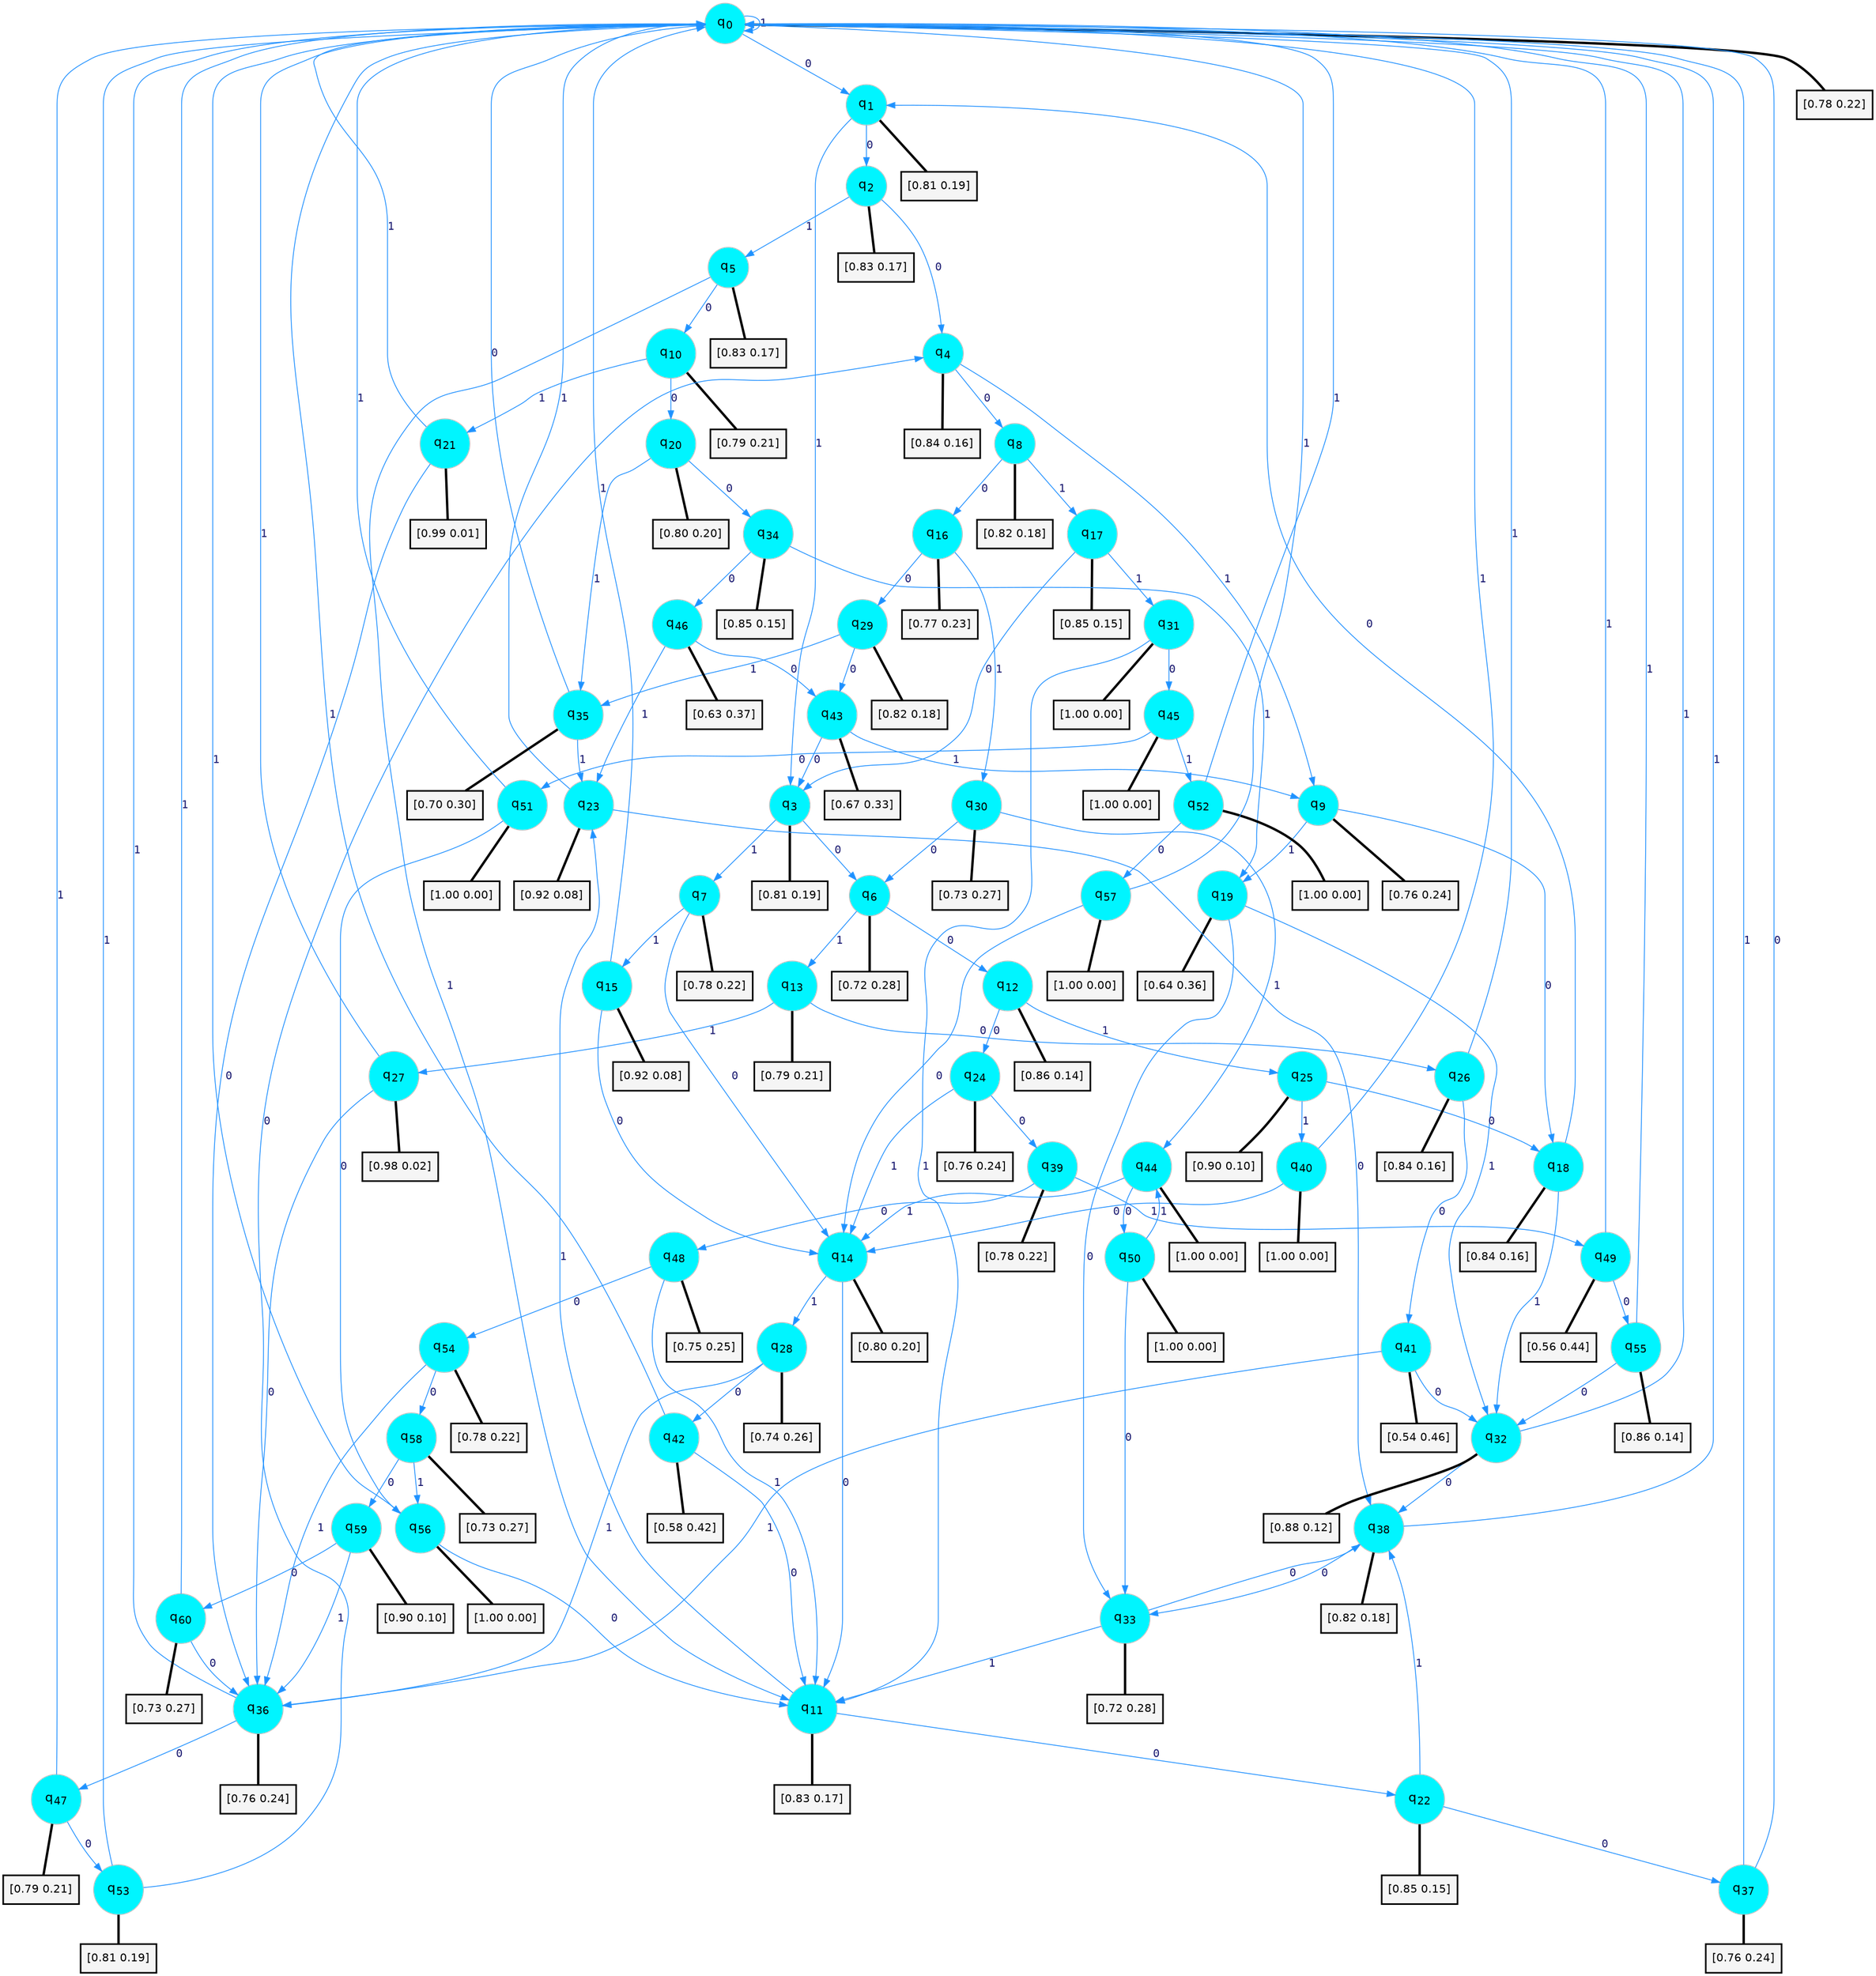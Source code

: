 digraph G {
graph [
bgcolor=transparent, dpi=300, rankdir=TD, size="40,25"];
node [
color=gray, fillcolor=turquoise1, fontcolor=black, fontname=Helvetica, fontsize=16, fontweight=bold, shape=circle, style=filled];
edge [
arrowsize=1, color=dodgerblue1, fontcolor=midnightblue, fontname=courier, fontweight=bold, penwidth=1, style=solid, weight=20];
0[label=<q<SUB>0</SUB>>];
1[label=<q<SUB>1</SUB>>];
2[label=<q<SUB>2</SUB>>];
3[label=<q<SUB>3</SUB>>];
4[label=<q<SUB>4</SUB>>];
5[label=<q<SUB>5</SUB>>];
6[label=<q<SUB>6</SUB>>];
7[label=<q<SUB>7</SUB>>];
8[label=<q<SUB>8</SUB>>];
9[label=<q<SUB>9</SUB>>];
10[label=<q<SUB>10</SUB>>];
11[label=<q<SUB>11</SUB>>];
12[label=<q<SUB>12</SUB>>];
13[label=<q<SUB>13</SUB>>];
14[label=<q<SUB>14</SUB>>];
15[label=<q<SUB>15</SUB>>];
16[label=<q<SUB>16</SUB>>];
17[label=<q<SUB>17</SUB>>];
18[label=<q<SUB>18</SUB>>];
19[label=<q<SUB>19</SUB>>];
20[label=<q<SUB>20</SUB>>];
21[label=<q<SUB>21</SUB>>];
22[label=<q<SUB>22</SUB>>];
23[label=<q<SUB>23</SUB>>];
24[label=<q<SUB>24</SUB>>];
25[label=<q<SUB>25</SUB>>];
26[label=<q<SUB>26</SUB>>];
27[label=<q<SUB>27</SUB>>];
28[label=<q<SUB>28</SUB>>];
29[label=<q<SUB>29</SUB>>];
30[label=<q<SUB>30</SUB>>];
31[label=<q<SUB>31</SUB>>];
32[label=<q<SUB>32</SUB>>];
33[label=<q<SUB>33</SUB>>];
34[label=<q<SUB>34</SUB>>];
35[label=<q<SUB>35</SUB>>];
36[label=<q<SUB>36</SUB>>];
37[label=<q<SUB>37</SUB>>];
38[label=<q<SUB>38</SUB>>];
39[label=<q<SUB>39</SUB>>];
40[label=<q<SUB>40</SUB>>];
41[label=<q<SUB>41</SUB>>];
42[label=<q<SUB>42</SUB>>];
43[label=<q<SUB>43</SUB>>];
44[label=<q<SUB>44</SUB>>];
45[label=<q<SUB>45</SUB>>];
46[label=<q<SUB>46</SUB>>];
47[label=<q<SUB>47</SUB>>];
48[label=<q<SUB>48</SUB>>];
49[label=<q<SUB>49</SUB>>];
50[label=<q<SUB>50</SUB>>];
51[label=<q<SUB>51</SUB>>];
52[label=<q<SUB>52</SUB>>];
53[label=<q<SUB>53</SUB>>];
54[label=<q<SUB>54</SUB>>];
55[label=<q<SUB>55</SUB>>];
56[label=<q<SUB>56</SUB>>];
57[label=<q<SUB>57</SUB>>];
58[label=<q<SUB>58</SUB>>];
59[label=<q<SUB>59</SUB>>];
60[label=<q<SUB>60</SUB>>];
61[label="[0.78 0.22]", shape=box,fontcolor=black, fontname=Helvetica, fontsize=14, penwidth=2, fillcolor=whitesmoke,color=black];
62[label="[0.81 0.19]", shape=box,fontcolor=black, fontname=Helvetica, fontsize=14, penwidth=2, fillcolor=whitesmoke,color=black];
63[label="[0.83 0.17]", shape=box,fontcolor=black, fontname=Helvetica, fontsize=14, penwidth=2, fillcolor=whitesmoke,color=black];
64[label="[0.81 0.19]", shape=box,fontcolor=black, fontname=Helvetica, fontsize=14, penwidth=2, fillcolor=whitesmoke,color=black];
65[label="[0.84 0.16]", shape=box,fontcolor=black, fontname=Helvetica, fontsize=14, penwidth=2, fillcolor=whitesmoke,color=black];
66[label="[0.83 0.17]", shape=box,fontcolor=black, fontname=Helvetica, fontsize=14, penwidth=2, fillcolor=whitesmoke,color=black];
67[label="[0.72 0.28]", shape=box,fontcolor=black, fontname=Helvetica, fontsize=14, penwidth=2, fillcolor=whitesmoke,color=black];
68[label="[0.78 0.22]", shape=box,fontcolor=black, fontname=Helvetica, fontsize=14, penwidth=2, fillcolor=whitesmoke,color=black];
69[label="[0.82 0.18]", shape=box,fontcolor=black, fontname=Helvetica, fontsize=14, penwidth=2, fillcolor=whitesmoke,color=black];
70[label="[0.76 0.24]", shape=box,fontcolor=black, fontname=Helvetica, fontsize=14, penwidth=2, fillcolor=whitesmoke,color=black];
71[label="[0.79 0.21]", shape=box,fontcolor=black, fontname=Helvetica, fontsize=14, penwidth=2, fillcolor=whitesmoke,color=black];
72[label="[0.83 0.17]", shape=box,fontcolor=black, fontname=Helvetica, fontsize=14, penwidth=2, fillcolor=whitesmoke,color=black];
73[label="[0.86 0.14]", shape=box,fontcolor=black, fontname=Helvetica, fontsize=14, penwidth=2, fillcolor=whitesmoke,color=black];
74[label="[0.79 0.21]", shape=box,fontcolor=black, fontname=Helvetica, fontsize=14, penwidth=2, fillcolor=whitesmoke,color=black];
75[label="[0.80 0.20]", shape=box,fontcolor=black, fontname=Helvetica, fontsize=14, penwidth=2, fillcolor=whitesmoke,color=black];
76[label="[0.92 0.08]", shape=box,fontcolor=black, fontname=Helvetica, fontsize=14, penwidth=2, fillcolor=whitesmoke,color=black];
77[label="[0.77 0.23]", shape=box,fontcolor=black, fontname=Helvetica, fontsize=14, penwidth=2, fillcolor=whitesmoke,color=black];
78[label="[0.85 0.15]", shape=box,fontcolor=black, fontname=Helvetica, fontsize=14, penwidth=2, fillcolor=whitesmoke,color=black];
79[label="[0.84 0.16]", shape=box,fontcolor=black, fontname=Helvetica, fontsize=14, penwidth=2, fillcolor=whitesmoke,color=black];
80[label="[0.64 0.36]", shape=box,fontcolor=black, fontname=Helvetica, fontsize=14, penwidth=2, fillcolor=whitesmoke,color=black];
81[label="[0.80 0.20]", shape=box,fontcolor=black, fontname=Helvetica, fontsize=14, penwidth=2, fillcolor=whitesmoke,color=black];
82[label="[0.99 0.01]", shape=box,fontcolor=black, fontname=Helvetica, fontsize=14, penwidth=2, fillcolor=whitesmoke,color=black];
83[label="[0.85 0.15]", shape=box,fontcolor=black, fontname=Helvetica, fontsize=14, penwidth=2, fillcolor=whitesmoke,color=black];
84[label="[0.92 0.08]", shape=box,fontcolor=black, fontname=Helvetica, fontsize=14, penwidth=2, fillcolor=whitesmoke,color=black];
85[label="[0.76 0.24]", shape=box,fontcolor=black, fontname=Helvetica, fontsize=14, penwidth=2, fillcolor=whitesmoke,color=black];
86[label="[0.90 0.10]", shape=box,fontcolor=black, fontname=Helvetica, fontsize=14, penwidth=2, fillcolor=whitesmoke,color=black];
87[label="[0.84 0.16]", shape=box,fontcolor=black, fontname=Helvetica, fontsize=14, penwidth=2, fillcolor=whitesmoke,color=black];
88[label="[0.98 0.02]", shape=box,fontcolor=black, fontname=Helvetica, fontsize=14, penwidth=2, fillcolor=whitesmoke,color=black];
89[label="[0.74 0.26]", shape=box,fontcolor=black, fontname=Helvetica, fontsize=14, penwidth=2, fillcolor=whitesmoke,color=black];
90[label="[0.82 0.18]", shape=box,fontcolor=black, fontname=Helvetica, fontsize=14, penwidth=2, fillcolor=whitesmoke,color=black];
91[label="[0.73 0.27]", shape=box,fontcolor=black, fontname=Helvetica, fontsize=14, penwidth=2, fillcolor=whitesmoke,color=black];
92[label="[1.00 0.00]", shape=box,fontcolor=black, fontname=Helvetica, fontsize=14, penwidth=2, fillcolor=whitesmoke,color=black];
93[label="[0.88 0.12]", shape=box,fontcolor=black, fontname=Helvetica, fontsize=14, penwidth=2, fillcolor=whitesmoke,color=black];
94[label="[0.72 0.28]", shape=box,fontcolor=black, fontname=Helvetica, fontsize=14, penwidth=2, fillcolor=whitesmoke,color=black];
95[label="[0.85 0.15]", shape=box,fontcolor=black, fontname=Helvetica, fontsize=14, penwidth=2, fillcolor=whitesmoke,color=black];
96[label="[0.70 0.30]", shape=box,fontcolor=black, fontname=Helvetica, fontsize=14, penwidth=2, fillcolor=whitesmoke,color=black];
97[label="[0.76 0.24]", shape=box,fontcolor=black, fontname=Helvetica, fontsize=14, penwidth=2, fillcolor=whitesmoke,color=black];
98[label="[0.76 0.24]", shape=box,fontcolor=black, fontname=Helvetica, fontsize=14, penwidth=2, fillcolor=whitesmoke,color=black];
99[label="[0.82 0.18]", shape=box,fontcolor=black, fontname=Helvetica, fontsize=14, penwidth=2, fillcolor=whitesmoke,color=black];
100[label="[0.78 0.22]", shape=box,fontcolor=black, fontname=Helvetica, fontsize=14, penwidth=2, fillcolor=whitesmoke,color=black];
101[label="[1.00 0.00]", shape=box,fontcolor=black, fontname=Helvetica, fontsize=14, penwidth=2, fillcolor=whitesmoke,color=black];
102[label="[0.54 0.46]", shape=box,fontcolor=black, fontname=Helvetica, fontsize=14, penwidth=2, fillcolor=whitesmoke,color=black];
103[label="[0.58 0.42]", shape=box,fontcolor=black, fontname=Helvetica, fontsize=14, penwidth=2, fillcolor=whitesmoke,color=black];
104[label="[0.67 0.33]", shape=box,fontcolor=black, fontname=Helvetica, fontsize=14, penwidth=2, fillcolor=whitesmoke,color=black];
105[label="[1.00 0.00]", shape=box,fontcolor=black, fontname=Helvetica, fontsize=14, penwidth=2, fillcolor=whitesmoke,color=black];
106[label="[1.00 0.00]", shape=box,fontcolor=black, fontname=Helvetica, fontsize=14, penwidth=2, fillcolor=whitesmoke,color=black];
107[label="[0.63 0.37]", shape=box,fontcolor=black, fontname=Helvetica, fontsize=14, penwidth=2, fillcolor=whitesmoke,color=black];
108[label="[0.79 0.21]", shape=box,fontcolor=black, fontname=Helvetica, fontsize=14, penwidth=2, fillcolor=whitesmoke,color=black];
109[label="[0.75 0.25]", shape=box,fontcolor=black, fontname=Helvetica, fontsize=14, penwidth=2, fillcolor=whitesmoke,color=black];
110[label="[0.56 0.44]", shape=box,fontcolor=black, fontname=Helvetica, fontsize=14, penwidth=2, fillcolor=whitesmoke,color=black];
111[label="[1.00 0.00]", shape=box,fontcolor=black, fontname=Helvetica, fontsize=14, penwidth=2, fillcolor=whitesmoke,color=black];
112[label="[1.00 0.00]", shape=box,fontcolor=black, fontname=Helvetica, fontsize=14, penwidth=2, fillcolor=whitesmoke,color=black];
113[label="[1.00 0.00]", shape=box,fontcolor=black, fontname=Helvetica, fontsize=14, penwidth=2, fillcolor=whitesmoke,color=black];
114[label="[0.81 0.19]", shape=box,fontcolor=black, fontname=Helvetica, fontsize=14, penwidth=2, fillcolor=whitesmoke,color=black];
115[label="[0.78 0.22]", shape=box,fontcolor=black, fontname=Helvetica, fontsize=14, penwidth=2, fillcolor=whitesmoke,color=black];
116[label="[0.86 0.14]", shape=box,fontcolor=black, fontname=Helvetica, fontsize=14, penwidth=2, fillcolor=whitesmoke,color=black];
117[label="[1.00 0.00]", shape=box,fontcolor=black, fontname=Helvetica, fontsize=14, penwidth=2, fillcolor=whitesmoke,color=black];
118[label="[1.00 0.00]", shape=box,fontcolor=black, fontname=Helvetica, fontsize=14, penwidth=2, fillcolor=whitesmoke,color=black];
119[label="[0.73 0.27]", shape=box,fontcolor=black, fontname=Helvetica, fontsize=14, penwidth=2, fillcolor=whitesmoke,color=black];
120[label="[0.90 0.10]", shape=box,fontcolor=black, fontname=Helvetica, fontsize=14, penwidth=2, fillcolor=whitesmoke,color=black];
121[label="[0.73 0.27]", shape=box,fontcolor=black, fontname=Helvetica, fontsize=14, penwidth=2, fillcolor=whitesmoke,color=black];
0->1 [label=0];
0->0 [label=1];
0->61 [arrowhead=none, penwidth=3,color=black];
1->2 [label=0];
1->3 [label=1];
1->62 [arrowhead=none, penwidth=3,color=black];
2->4 [label=0];
2->5 [label=1];
2->63 [arrowhead=none, penwidth=3,color=black];
3->6 [label=0];
3->7 [label=1];
3->64 [arrowhead=none, penwidth=3,color=black];
4->8 [label=0];
4->9 [label=1];
4->65 [arrowhead=none, penwidth=3,color=black];
5->10 [label=0];
5->11 [label=1];
5->66 [arrowhead=none, penwidth=3,color=black];
6->12 [label=0];
6->13 [label=1];
6->67 [arrowhead=none, penwidth=3,color=black];
7->14 [label=0];
7->15 [label=1];
7->68 [arrowhead=none, penwidth=3,color=black];
8->16 [label=0];
8->17 [label=1];
8->69 [arrowhead=none, penwidth=3,color=black];
9->18 [label=0];
9->19 [label=1];
9->70 [arrowhead=none, penwidth=3,color=black];
10->20 [label=0];
10->21 [label=1];
10->71 [arrowhead=none, penwidth=3,color=black];
11->22 [label=0];
11->23 [label=1];
11->72 [arrowhead=none, penwidth=3,color=black];
12->24 [label=0];
12->25 [label=1];
12->73 [arrowhead=none, penwidth=3,color=black];
13->26 [label=0];
13->27 [label=1];
13->74 [arrowhead=none, penwidth=3,color=black];
14->11 [label=0];
14->28 [label=1];
14->75 [arrowhead=none, penwidth=3,color=black];
15->14 [label=0];
15->0 [label=1];
15->76 [arrowhead=none, penwidth=3,color=black];
16->29 [label=0];
16->30 [label=1];
16->77 [arrowhead=none, penwidth=3,color=black];
17->3 [label=0];
17->31 [label=1];
17->78 [arrowhead=none, penwidth=3,color=black];
18->1 [label=0];
18->32 [label=1];
18->79 [arrowhead=none, penwidth=3,color=black];
19->33 [label=0];
19->32 [label=1];
19->80 [arrowhead=none, penwidth=3,color=black];
20->34 [label=0];
20->35 [label=1];
20->81 [arrowhead=none, penwidth=3,color=black];
21->36 [label=0];
21->0 [label=1];
21->82 [arrowhead=none, penwidth=3,color=black];
22->37 [label=0];
22->38 [label=1];
22->83 [arrowhead=none, penwidth=3,color=black];
23->38 [label=0];
23->0 [label=1];
23->84 [arrowhead=none, penwidth=3,color=black];
24->39 [label=0];
24->14 [label=1];
24->85 [arrowhead=none, penwidth=3,color=black];
25->18 [label=0];
25->40 [label=1];
25->86 [arrowhead=none, penwidth=3,color=black];
26->41 [label=0];
26->0 [label=1];
26->87 [arrowhead=none, penwidth=3,color=black];
27->36 [label=0];
27->0 [label=1];
27->88 [arrowhead=none, penwidth=3,color=black];
28->42 [label=0];
28->36 [label=1];
28->89 [arrowhead=none, penwidth=3,color=black];
29->43 [label=0];
29->35 [label=1];
29->90 [arrowhead=none, penwidth=3,color=black];
30->6 [label=0];
30->44 [label=1];
30->91 [arrowhead=none, penwidth=3,color=black];
31->45 [label=0];
31->11 [label=1];
31->92 [arrowhead=none, penwidth=3,color=black];
32->38 [label=0];
32->0 [label=1];
32->93 [arrowhead=none, penwidth=3,color=black];
33->38 [label=0];
33->11 [label=1];
33->94 [arrowhead=none, penwidth=3,color=black];
34->46 [label=0];
34->19 [label=1];
34->95 [arrowhead=none, penwidth=3,color=black];
35->0 [label=0];
35->23 [label=1];
35->96 [arrowhead=none, penwidth=3,color=black];
36->47 [label=0];
36->0 [label=1];
36->97 [arrowhead=none, penwidth=3,color=black];
37->0 [label=0];
37->0 [label=1];
37->98 [arrowhead=none, penwidth=3,color=black];
38->33 [label=0];
38->0 [label=1];
38->99 [arrowhead=none, penwidth=3,color=black];
39->48 [label=0];
39->49 [label=1];
39->100 [arrowhead=none, penwidth=3,color=black];
40->14 [label=0];
40->0 [label=1];
40->101 [arrowhead=none, penwidth=3,color=black];
41->32 [label=0];
41->36 [label=1];
41->102 [arrowhead=none, penwidth=3,color=black];
42->11 [label=0];
42->0 [label=1];
42->103 [arrowhead=none, penwidth=3,color=black];
43->3 [label=0];
43->9 [label=1];
43->104 [arrowhead=none, penwidth=3,color=black];
44->50 [label=0];
44->14 [label=1];
44->105 [arrowhead=none, penwidth=3,color=black];
45->51 [label=0];
45->52 [label=1];
45->106 [arrowhead=none, penwidth=3,color=black];
46->43 [label=0];
46->23 [label=1];
46->107 [arrowhead=none, penwidth=3,color=black];
47->53 [label=0];
47->0 [label=1];
47->108 [arrowhead=none, penwidth=3,color=black];
48->54 [label=0];
48->11 [label=1];
48->109 [arrowhead=none, penwidth=3,color=black];
49->55 [label=0];
49->0 [label=1];
49->110 [arrowhead=none, penwidth=3,color=black];
50->33 [label=0];
50->44 [label=1];
50->111 [arrowhead=none, penwidth=3,color=black];
51->56 [label=0];
51->0 [label=1];
51->112 [arrowhead=none, penwidth=3,color=black];
52->57 [label=0];
52->0 [label=1];
52->113 [arrowhead=none, penwidth=3,color=black];
53->4 [label=0];
53->0 [label=1];
53->114 [arrowhead=none, penwidth=3,color=black];
54->58 [label=0];
54->36 [label=1];
54->115 [arrowhead=none, penwidth=3,color=black];
55->32 [label=0];
55->0 [label=1];
55->116 [arrowhead=none, penwidth=3,color=black];
56->11 [label=0];
56->0 [label=1];
56->117 [arrowhead=none, penwidth=3,color=black];
57->14 [label=0];
57->0 [label=1];
57->118 [arrowhead=none, penwidth=3,color=black];
58->59 [label=0];
58->56 [label=1];
58->119 [arrowhead=none, penwidth=3,color=black];
59->60 [label=0];
59->36 [label=1];
59->120 [arrowhead=none, penwidth=3,color=black];
60->36 [label=0];
60->0 [label=1];
60->121 [arrowhead=none, penwidth=3,color=black];
}
